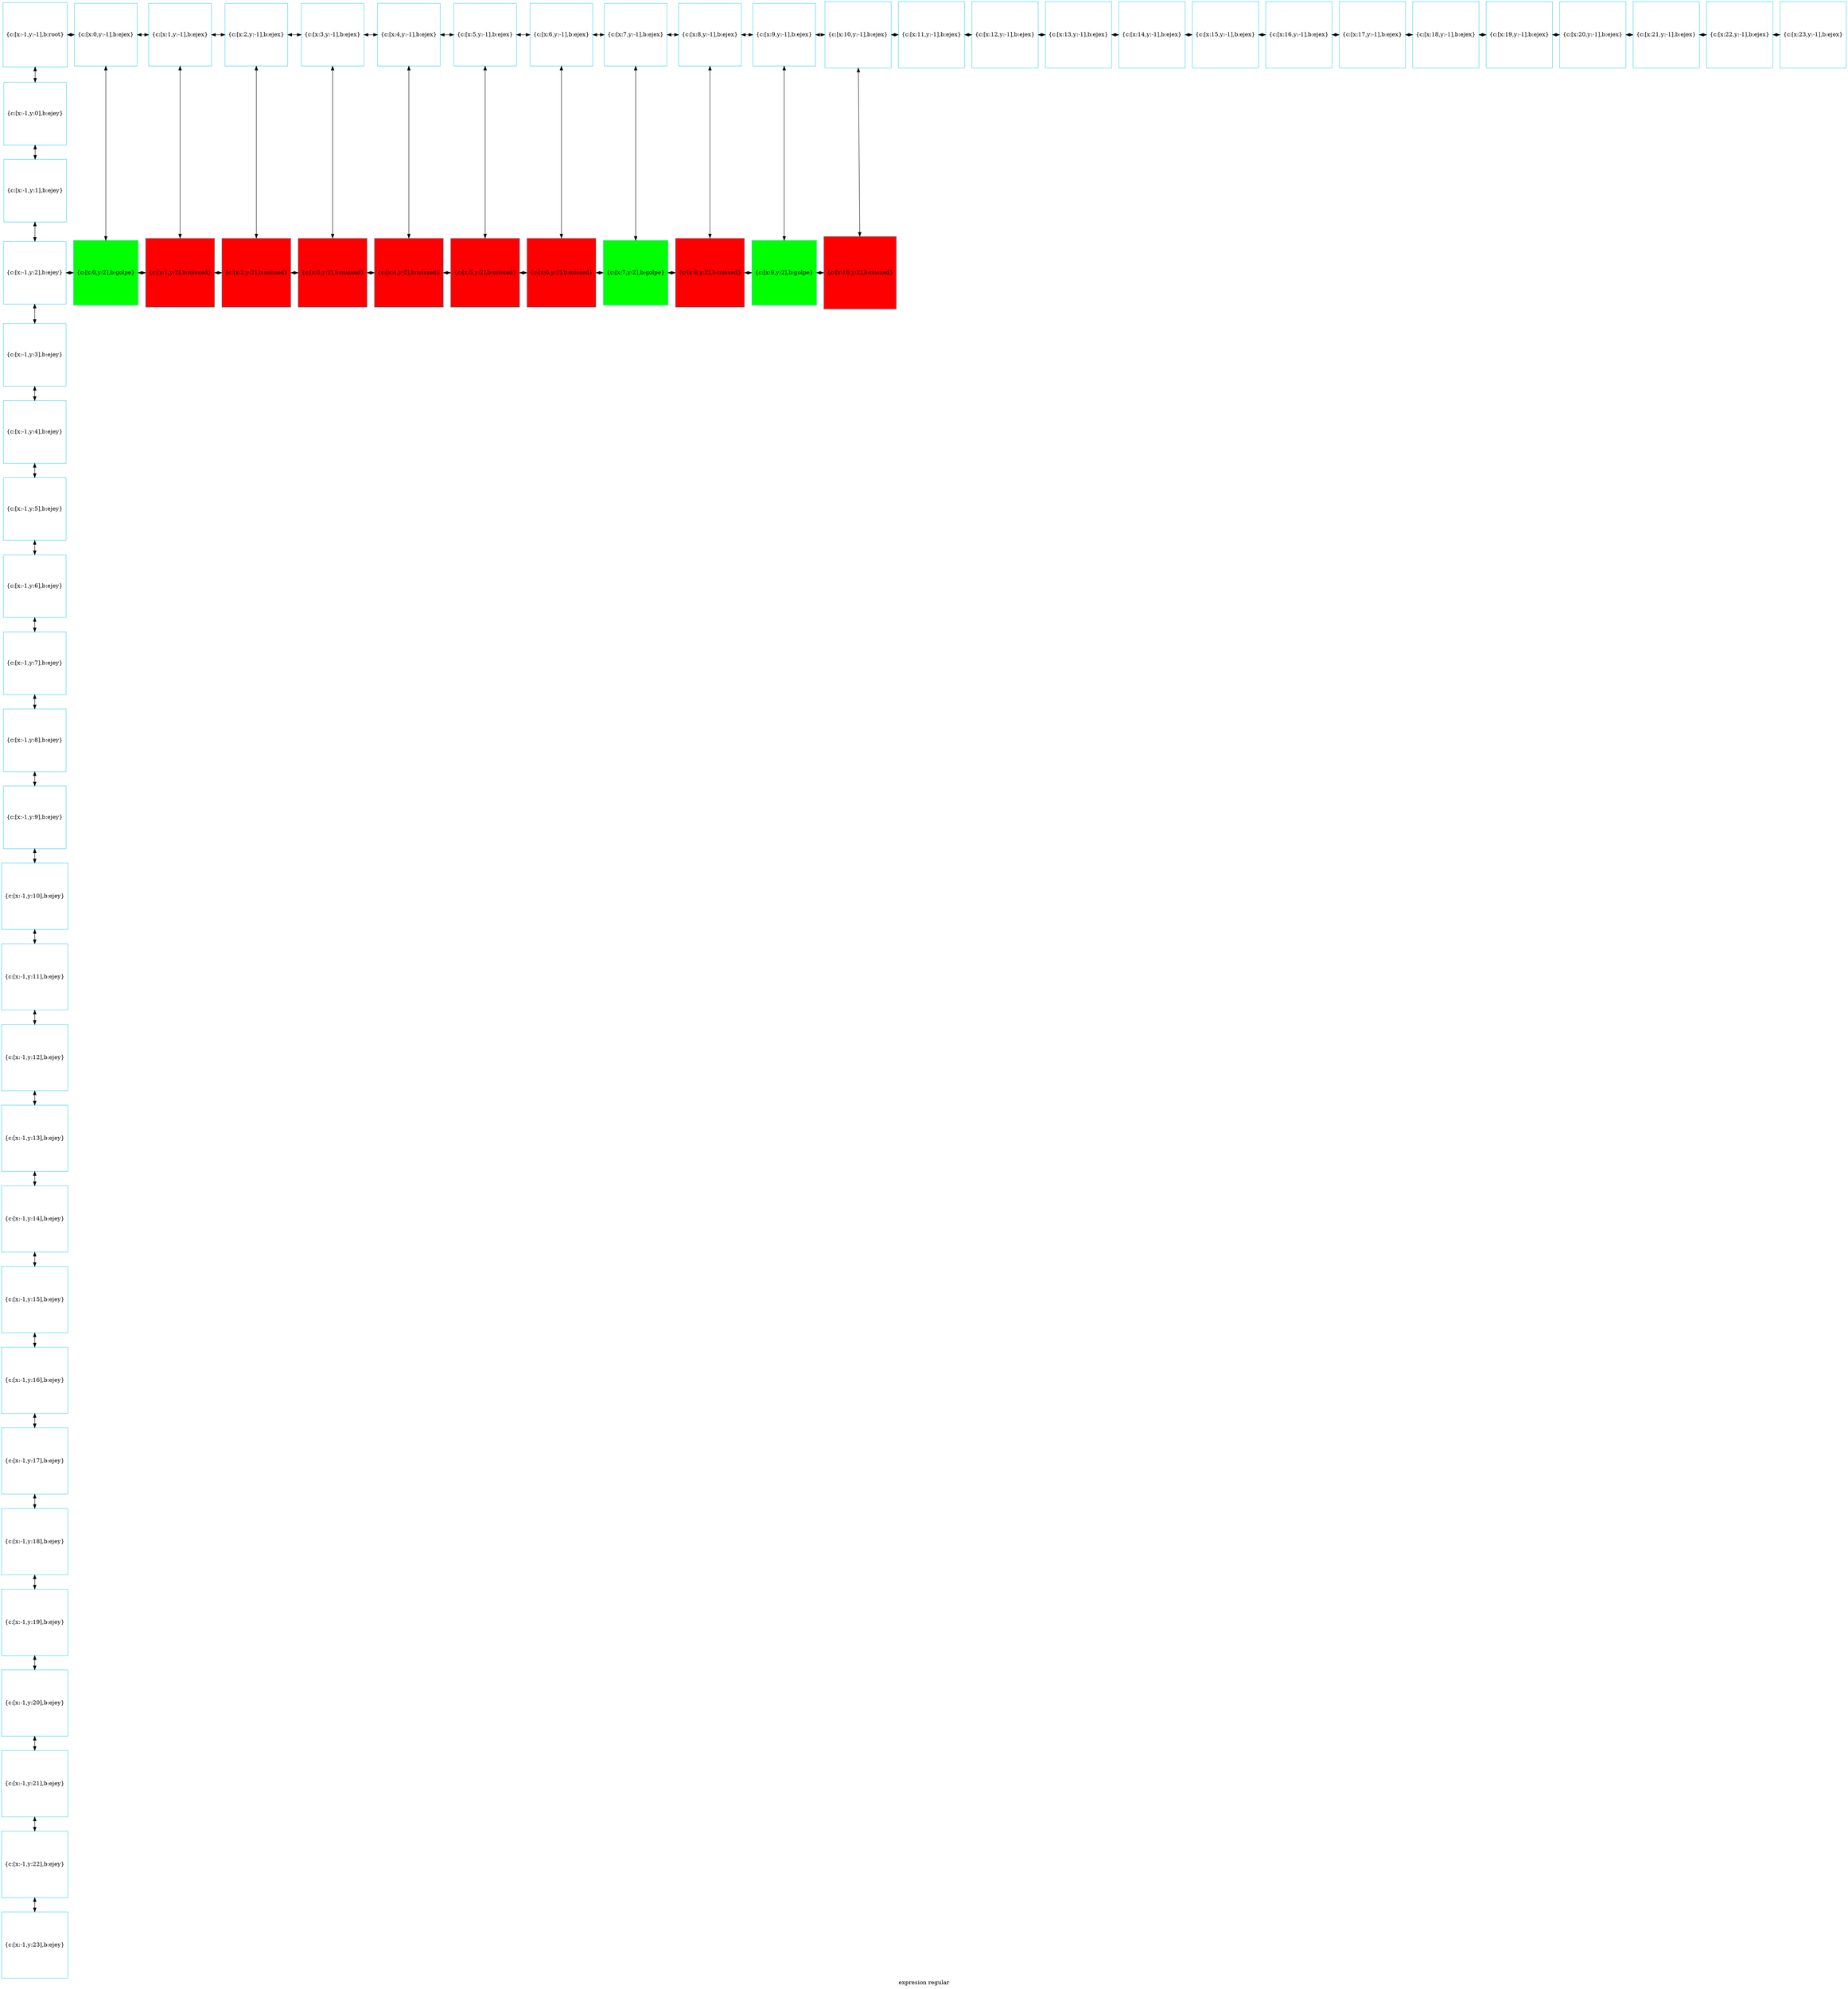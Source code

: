 digraph G
{label="expresion regular"
        node[shape = square]
        node[style = filled]
        node[fillcolor = "#EEEEE"]
        node[color = "#EEEEE"]
        node[color = "#31CEF0"]

310139283776[label="{c:[x:-1,y:-1],b:root}",fillcolor = "white"]
310139283920[label="{c:[x:0,y:-1],b:ejex}",fillcolor = "white"]
310139284064[label="{c:[x:1,y:-1],b:ejex}",fillcolor = "white"]
310139284208[label="{c:[x:2,y:-1],b:ejex}",fillcolor = "white"]
310139284352[label="{c:[x:3,y:-1],b:ejex}",fillcolor = "white"]
310139284496[label="{c:[x:4,y:-1],b:ejex}",fillcolor = "white"]
310139284640[label="{c:[x:5,y:-1],b:ejex}",fillcolor = "white"]
310139284784[label="{c:[x:6,y:-1],b:ejex}",fillcolor = "white"]
310139284928[label="{c:[x:7,y:-1],b:ejex}",fillcolor = "white"]
310139285072[label="{c:[x:8,y:-1],b:ejex}",fillcolor = "white"]
310139285216[label="{c:[x:9,y:-1],b:ejex}",fillcolor = "white"]
310139285360[label="{c:[x:10,y:-1],b:ejex}",fillcolor = "white"]
310139293760[label="{c:[x:11,y:-1],b:ejex}",fillcolor = "white"]
310139293904[label="{c:[x:12,y:-1],b:ejex}",fillcolor = "white"]
310139294048[label="{c:[x:13,y:-1],b:ejex}",fillcolor = "white"]
310139294192[label="{c:[x:14,y:-1],b:ejex}",fillcolor = "white"]
310139294336[label="{c:[x:15,y:-1],b:ejex}",fillcolor = "white"]
310139294480[label="{c:[x:16,y:-1],b:ejex}",fillcolor = "white"]
310139294624[label="{c:[x:17,y:-1],b:ejex}",fillcolor = "white"]
310139294768[label="{c:[x:18,y:-1],b:ejex}",fillcolor = "white"]
310139294912[label="{c:[x:19,y:-1],b:ejex}",fillcolor = "white"]
310139295056[label="{c:[x:20,y:-1],b:ejex}",fillcolor = "white"]
310139295200[label="{c:[x:21,y:-1],b:ejex}",fillcolor = "white"]
310139295344[label="{c:[x:22,y:-1],b:ejex}",fillcolor = "white"]
310139295488[label="{c:[x:23,y:-1],b:ejex}",fillcolor = "white"]
310139295632[label="{c:[x:-1,y:0],b:ejey}",fillcolor = "white"]
310139295776[label="{c:[x:-1,y:1],b:ejey}",fillcolor = "white"]
310139295920[label="{c:[x:-1,y:2],b:ejey}",fillcolor = "white"]
310139239680[label="{c:[x:0,y:2],b:golpe}",fillcolor = "green"]
310139311440[label="{c:[x:1,y:2],b:missed}",fillcolor = "red"]
310139311680[label="{c:[x:2,y:2],b:missed}",fillcolor = "red"]
310139311920[label="{c:[x:3,y:2],b:missed}",fillcolor = "red"]
310139312160[label="{c:[x:4,y:2],b:missed}",fillcolor = "red"]
310139312400[label="{c:[x:5,y:2],b:missed}",fillcolor = "red"]
310139312640[label="{c:[x:6,y:2],b:missed}",fillcolor = "red"]
310139245280[label="{c:[x:7,y:2],b:golpe}",fillcolor = "green"]
310139312880[label="{c:[x:8,y:2],b:missed}",fillcolor = "red"]
310139269952[label="{c:[x:9,y:2],b:golpe}",fillcolor = "green"]
310139313120[label="{c:[x:10,y:2],b:missed}",fillcolor = "red"]
310139296064[label="{c:[x:-1,y:3],b:ejey}",fillcolor = "white"]
310139296208[label="{c:[x:-1,y:4],b:ejey}",fillcolor = "white"]
310139296352[label="{c:[x:-1,y:5],b:ejey}",fillcolor = "white"]
310139296496[label="{c:[x:-1,y:6],b:ejey}",fillcolor = "white"]
310139296640[label="{c:[x:-1,y:7],b:ejey}",fillcolor = "white"]
310139296784[label="{c:[x:-1,y:8],b:ejey}",fillcolor = "white"]
310139296928[label="{c:[x:-1,y:9],b:ejey}",fillcolor = "white"]
310139297072[label="{c:[x:-1,y:10],b:ejey}",fillcolor = "white"]
310139297216[label="{c:[x:-1,y:11],b:ejey}",fillcolor = "white"]
310139297360[label="{c:[x:-1,y:12],b:ejey}",fillcolor = "white"]
310139297504[label="{c:[x:-1,y:13],b:ejey}",fillcolor = "white"]
310139297648[label="{c:[x:-1,y:14],b:ejey}",fillcolor = "white"]
310139310144[label="{c:[x:-1,y:15],b:ejey}",fillcolor = "white"]
310139310288[label="{c:[x:-1,y:16],b:ejey}",fillcolor = "white"]
310139310432[label="{c:[x:-1,y:17],b:ejey}",fillcolor = "white"]
310139310576[label="{c:[x:-1,y:18],b:ejey}",fillcolor = "white"]
310139310720[label="{c:[x:-1,y:19],b:ejey}",fillcolor = "white"]
310139310864[label="{c:[x:-1,y:20],b:ejey}",fillcolor = "white"]
310139311008[label="{c:[x:-1,y:21],b:ejey}",fillcolor = "white"]
310139311152[label="{c:[x:-1,y:22],b:ejey}",fillcolor = "white"]
310139311296[label="{c:[x:-1,y:23],b:ejey}",fillcolor = "white"]
310139283776->310139295632[dir = both];
310139295632->310139295776[dir = both];
310139295776->310139295920[dir = both];
310139295920->310139296064[dir = both];
310139296064->310139296208[dir = both];
310139296208->310139296352[dir = both];
310139296352->310139296496[dir = both];
310139296496->310139296640[dir = both];
310139296640->310139296784[dir = both];
310139296784->310139296928[dir = both];
310139296928->310139297072[dir = both];
310139297072->310139297216[dir = both];
310139297216->310139297360[dir = both];
310139297360->310139297504[dir = both];
310139297504->310139297648[dir = both];
310139297648->310139310144[dir = both];
310139310144->310139310288[dir = both];
310139310288->310139310432[dir = both];
310139310432->310139310576[dir = both];
310139310576->310139310720[dir = both];
310139310720->310139310864[dir = both];
310139310864->310139311008[dir = both];
310139311008->310139311152[dir = both];
310139311152->310139311296[dir = both];
310139283920->310139239680[dir = both];
310139284064->310139311440[dir = both];
310139284208->310139311680[dir = both];
310139284352->310139311920[dir = both];
310139284496->310139312160[dir = both];
310139284640->310139312400[dir = both];
310139284784->310139312640[dir = both];
310139284928->310139245280[dir = both];
310139285072->310139312880[dir = both];
310139285216->310139269952[dir = both];
310139285360->310139313120[dir = both];
310139283776->310139283920[dir = both];
310139283920->310139284064[dir = both];
310139284064->310139284208[dir = both];
310139284208->310139284352[dir = both];
310139284352->310139284496[dir = both];
310139284496->310139284640[dir = both];
310139284640->310139284784[dir = both];
310139284784->310139284928[dir = both];
310139284928->310139285072[dir = both];
310139285072->310139285216[dir = both];
310139285216->310139285360[dir = both];
310139285360->310139293760[dir = both];
310139293760->310139293904[dir = both];
310139293904->310139294048[dir = both];
310139294048->310139294192[dir = both];
310139294192->310139294336[dir = both];
310139294336->310139294480[dir = both];
310139294480->310139294624[dir = both];
310139294624->310139294768[dir = both];
310139294768->310139294912[dir = both];
310139294912->310139295056[dir = both];
310139295056->310139295200[dir = both];
310139295200->310139295344[dir = both];
310139295344->310139295488[dir = both];
310139295920->310139239680[constraint=false,dir = both];
310139239680->310139311440[constraint=false,dir = both];
310139311440->310139311680[constraint=false,dir = both];
310139311680->310139311920[constraint=false,dir = both];
310139311920->310139312160[constraint=false,dir = both];
310139312160->310139312400[constraint=false,dir = both];
310139312400->310139312640[constraint=false,dir = both];
310139312640->310139245280[constraint=false,dir = both];
310139245280->310139312880[constraint=false,dir = both];
310139312880->310139269952[constraint=false,dir = both];
310139269952->310139313120[constraint=false,dir = both];
 {rank=same; 310139283776;310139283920;310139284064;310139284208;310139284352;310139284496;310139284640;310139284784;310139284928;310139285072;310139285216;310139285360;310139293760;310139293904;310139294048;310139294192;310139294336;310139294480;310139294624;310139294768;310139294912;310139295056;310139295200;310139295344;310139295488;}
 {rank=same; 310139295632;}
 {rank=same; 310139295776;}
 {rank=same; 310139295920;310139239680;310139311440;310139311680;310139311920;310139312160;310139312400;310139312640;310139245280;310139312880;310139269952;310139313120;}
 {rank=same; 310139296064;}
 {rank=same; 310139296208;}
 {rank=same; 310139296352;}
 {rank=same; 310139296496;}
 {rank=same; 310139296640;}
 {rank=same; 310139296784;}
 {rank=same; 310139296928;}
 {rank=same; 310139297072;}
 {rank=same; 310139297216;}
 {rank=same; 310139297360;}
 {rank=same; 310139297504;}
 {rank=same; 310139297648;}
 {rank=same; 310139310144;}
 {rank=same; 310139310288;}
 {rank=same; 310139310432;}
 {rank=same; 310139310576;}
 {rank=same; 310139310720;}
 {rank=same; 310139310864;}
 {rank=same; 310139311008;}
 {rank=same; 310139311152;}
 {rank=same; 310139311296;}
}